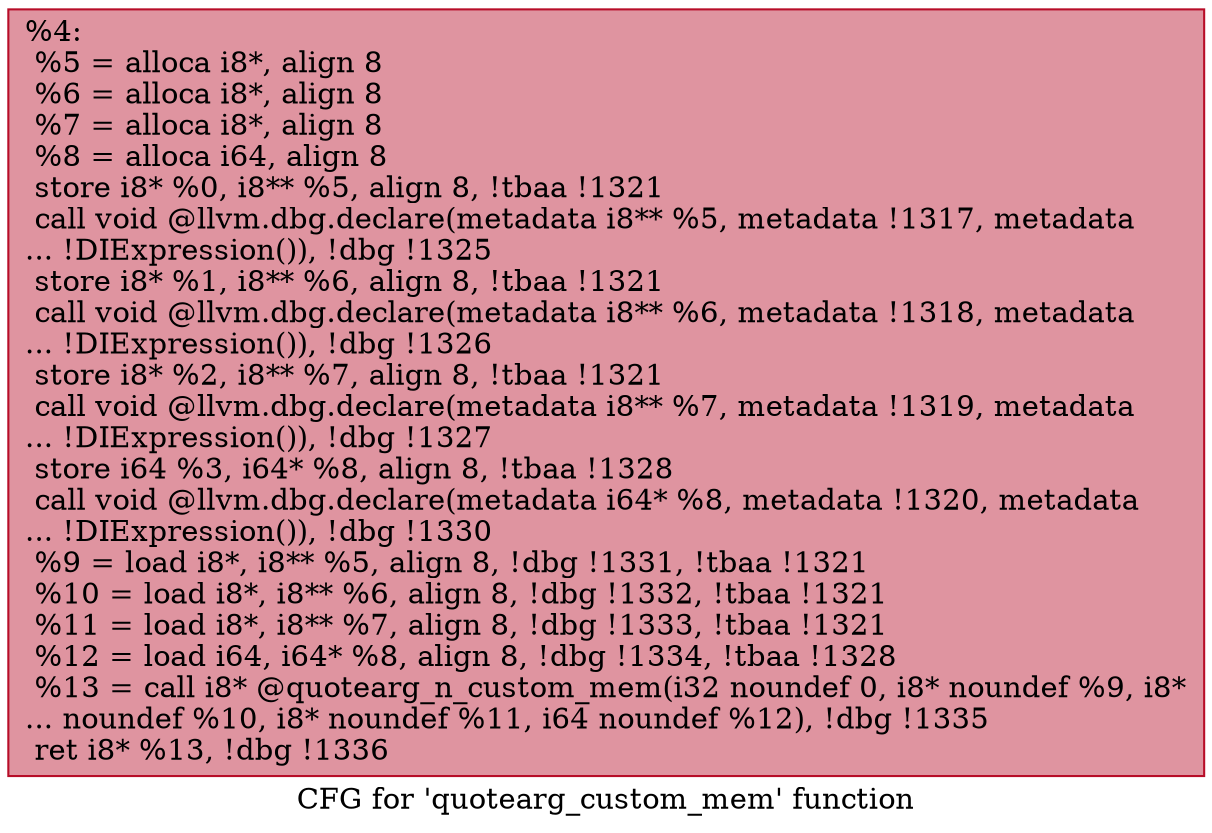 digraph "CFG for 'quotearg_custom_mem' function" {
	label="CFG for 'quotearg_custom_mem' function";

	Node0x110ef80 [shape=record,color="#b70d28ff", style=filled, fillcolor="#b70d2870",label="{%4:\l  %5 = alloca i8*, align 8\l  %6 = alloca i8*, align 8\l  %7 = alloca i8*, align 8\l  %8 = alloca i64, align 8\l  store i8* %0, i8** %5, align 8, !tbaa !1321\l  call void @llvm.dbg.declare(metadata i8** %5, metadata !1317, metadata\l... !DIExpression()), !dbg !1325\l  store i8* %1, i8** %6, align 8, !tbaa !1321\l  call void @llvm.dbg.declare(metadata i8** %6, metadata !1318, metadata\l... !DIExpression()), !dbg !1326\l  store i8* %2, i8** %7, align 8, !tbaa !1321\l  call void @llvm.dbg.declare(metadata i8** %7, metadata !1319, metadata\l... !DIExpression()), !dbg !1327\l  store i64 %3, i64* %8, align 8, !tbaa !1328\l  call void @llvm.dbg.declare(metadata i64* %8, metadata !1320, metadata\l... !DIExpression()), !dbg !1330\l  %9 = load i8*, i8** %5, align 8, !dbg !1331, !tbaa !1321\l  %10 = load i8*, i8** %6, align 8, !dbg !1332, !tbaa !1321\l  %11 = load i8*, i8** %7, align 8, !dbg !1333, !tbaa !1321\l  %12 = load i64, i64* %8, align 8, !dbg !1334, !tbaa !1328\l  %13 = call i8* @quotearg_n_custom_mem(i32 noundef 0, i8* noundef %9, i8*\l... noundef %10, i8* noundef %11, i64 noundef %12), !dbg !1335\l  ret i8* %13, !dbg !1336\l}"];
}
